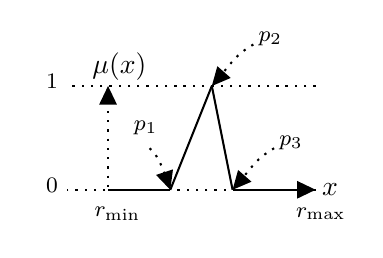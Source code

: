 

\tikzset{every picture/.style={line width=0.75pt}} %set default line width to 0.75pt        

\begin{tikzpicture}[x=0.75pt,y=0.75pt,yscale=-1,xscale=1]
%uncomment if require: \path (0,300); %set diagram left start at 0, and has height of 300

%Straight Lines [id:da04266212138413272] 
\draw    (140,130) -- (170,130) ;
%Straight Lines [id:da5615486136515757] 
\draw    (170,130) -- (190,80) ;
%Straight Lines [id:da6878673762382461] 
\draw    (200,130) -- (240,130) ;
%Straight Lines [id:da07753027363118248] 
\draw    (200,130) -- (190,80) ;
%Straight Lines [id:da17094403101995836] 
\draw  [dash pattern={on 0.84pt off 2.51pt}]  (140,83) -- (140,130) ;
\draw [shift={(140,80)}, rotate = 90] [fill={rgb, 255:red, 0; green, 0; blue, 0 }  ][line width=0.08]  [draw opacity=0] (8.93,-4.29) -- (0,0) -- (8.93,4.29) -- cycle    ;
%Straight Lines [id:da974652102103267] 
\draw  [dash pattern={on 0.84pt off 2.51pt}]  (237,130) -- (120,130) ;
\draw [shift={(240,130)}, rotate = 180] [fill={rgb, 255:red, 0; green, 0; blue, 0 }  ][line width=0.08]  [draw opacity=0] (8.93,-4.29) -- (0,0) -- (8.93,4.29) -- cycle    ;
%Curve Lines [id:da041924996836317785] 
\draw  [dash pattern={on 0.84pt off 2.51pt}]  (220,110) .. controls (210.96,115.45) and (210.67,117.56) .. (201.95,127.75) ;
\draw [shift={(200,130)}, rotate = 311.24] [fill={rgb, 255:red, 0; green, 0; blue, 0 }  ][line width=0.08]  [draw opacity=0] (8.93,-4.29) -- (0,0) -- (8.93,4.29) -- cycle    ;
%Curve Lines [id:da3285809807137392] 
\draw  [dash pattern={on 0.84pt off 2.51pt}]  (160,110) .. controls (163.08,112.62) and (165.31,116.24) .. (169.06,127.19) ;
\draw [shift={(170,130)}, rotate = 251.78] [fill={rgb, 255:red, 0; green, 0; blue, 0 }  ][line width=0.08]  [draw opacity=0] (8.93,-4.29) -- (0,0) -- (8.93,4.29) -- cycle    ;
%Curve Lines [id:da8915647527261765] 
\draw  [dash pattern={on 0.84pt off 2.51pt}]  (210,60) .. controls (200.96,65.45) and (200.67,67.56) .. (191.95,77.75) ;
\draw [shift={(190,80)}, rotate = 311.24] [fill={rgb, 255:red, 0; green, 0; blue, 0 }  ][line width=0.08]  [draw opacity=0] (8.93,-4.29) -- (0,0) -- (8.93,4.29) -- cycle    ;
%Straight Lines [id:da17337014814016838] 
\draw  [dash pattern={on 0.84pt off 2.51pt}]  (240,80) -- (120,80) ;

% Text Node
\draw (144.5,141.5) node  [font=\footnotesize]  {$r_{\text{min}}$};
% Text Node
\draw (242.5,141.5) node  [font=\footnotesize]  {$r_{\text{max}}$};
% Text Node
\draw (113,128) node  [font=\footnotesize]  {$0$};
% Text Node
\draw (113,78) node  [font=\footnotesize]  {$1$};
% Text Node
\draw (151,95.4) node [anchor=north west][inner sep=0.75pt]  [font=\footnotesize]  {$p_{1}$};
% Text Node
\draw (211,52.4) node [anchor=north west][inner sep=0.75pt]  [font=\footnotesize]  {$p_{2}$};
% Text Node
\draw (221,102.4) node [anchor=north west][inner sep=0.75pt]  [font=\footnotesize]  {$p_{3}$};
% Text Node
\draw (131,62.4) node [anchor=north west][inner sep=0.75pt]    {$\mu ( x)$};
% Text Node
\draw (247,130) node    {$x$};


\end{tikzpicture}